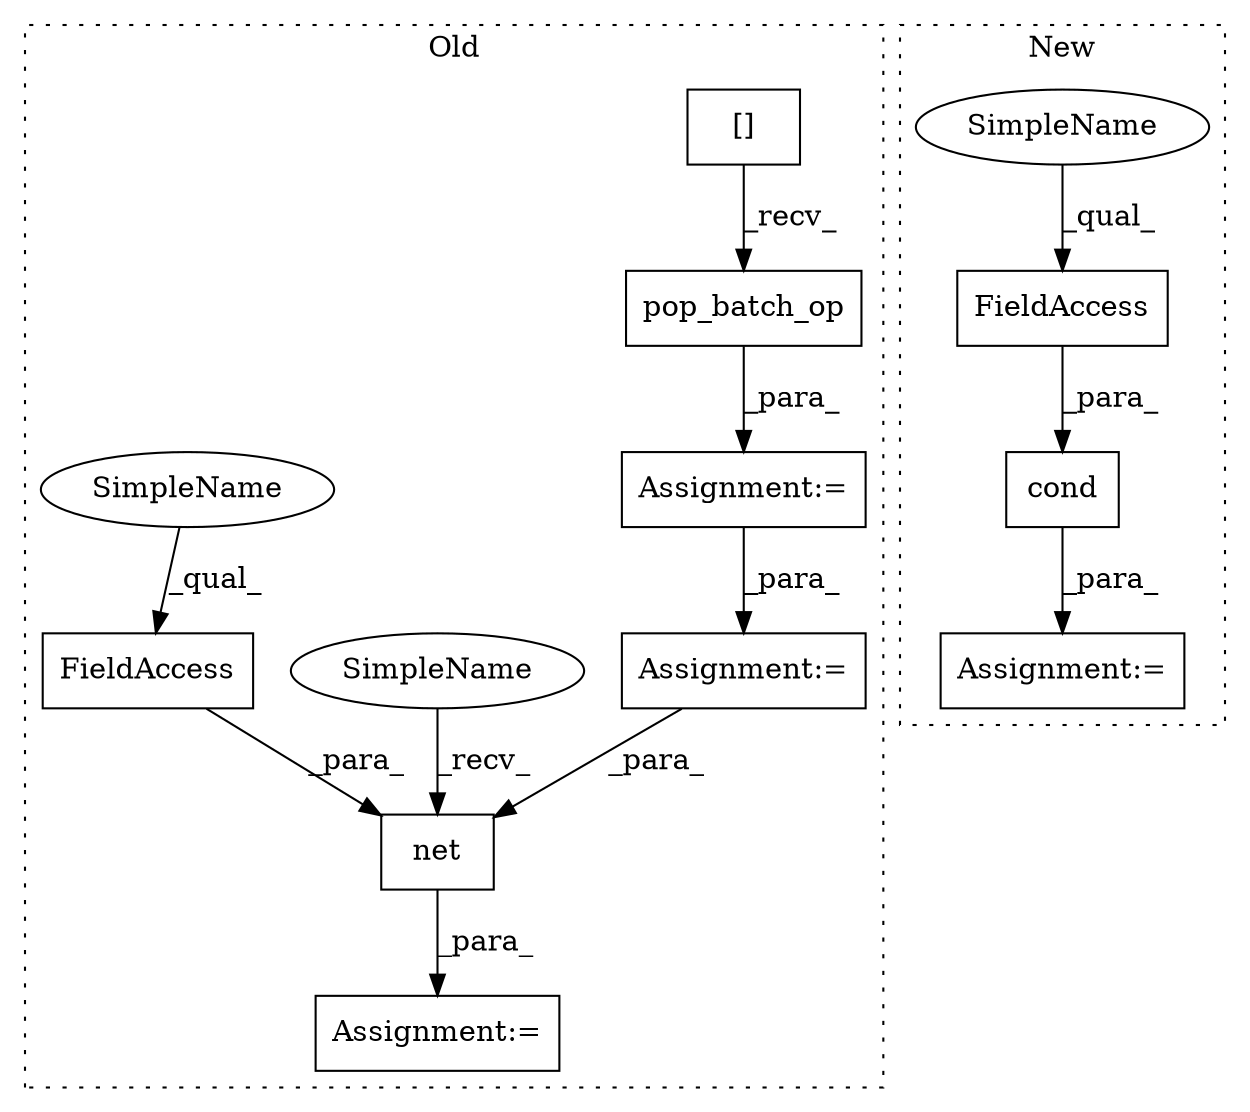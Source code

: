 digraph G {
subgraph cluster0 {
1 [label="[]" a="2" s="6430,6450" l="19,1" shape="box"];
5 [label="pop_batch_op" a="32" s="6452" l="14" shape="box"];
6 [label="Assignment:=" a="7" s="6480" l="1" shape="box"];
7 [label="Assignment:=" a="7" s="6827" l="1" shape="box"];
8 [label="net" a="32" s="6833,6879" l="4,1" shape="box"];
9 [label="FieldAccess" a="22" s="6863" l="16" shape="box"];
10 [label="Assignment:=" a="7" s="6429" l="1" shape="box"];
11 [label="SimpleName" a="42" s="6828" l="4" shape="ellipse"];
12 [label="SimpleName" a="42" s="6863" l="4" shape="ellipse"];
label = "Old";
style="dotted";
}
subgraph cluster1 {
2 [label="cond" a="32" s="8116,8182" l="5,1" shape="box"];
3 [label="Assignment:=" a="7" s="8104" l="1" shape="box"];
4 [label="FieldAccess" a="22" s="8121" l="18" shape="box"];
13 [label="SimpleName" a="42" s="8121" l="4" shape="ellipse"];
label = "New";
style="dotted";
}
1 -> 5 [label="_recv_"];
2 -> 3 [label="_para_"];
4 -> 2 [label="_para_"];
5 -> 10 [label="_para_"];
6 -> 8 [label="_para_"];
8 -> 7 [label="_para_"];
9 -> 8 [label="_para_"];
10 -> 6 [label="_para_"];
11 -> 8 [label="_recv_"];
12 -> 9 [label="_qual_"];
13 -> 4 [label="_qual_"];
}